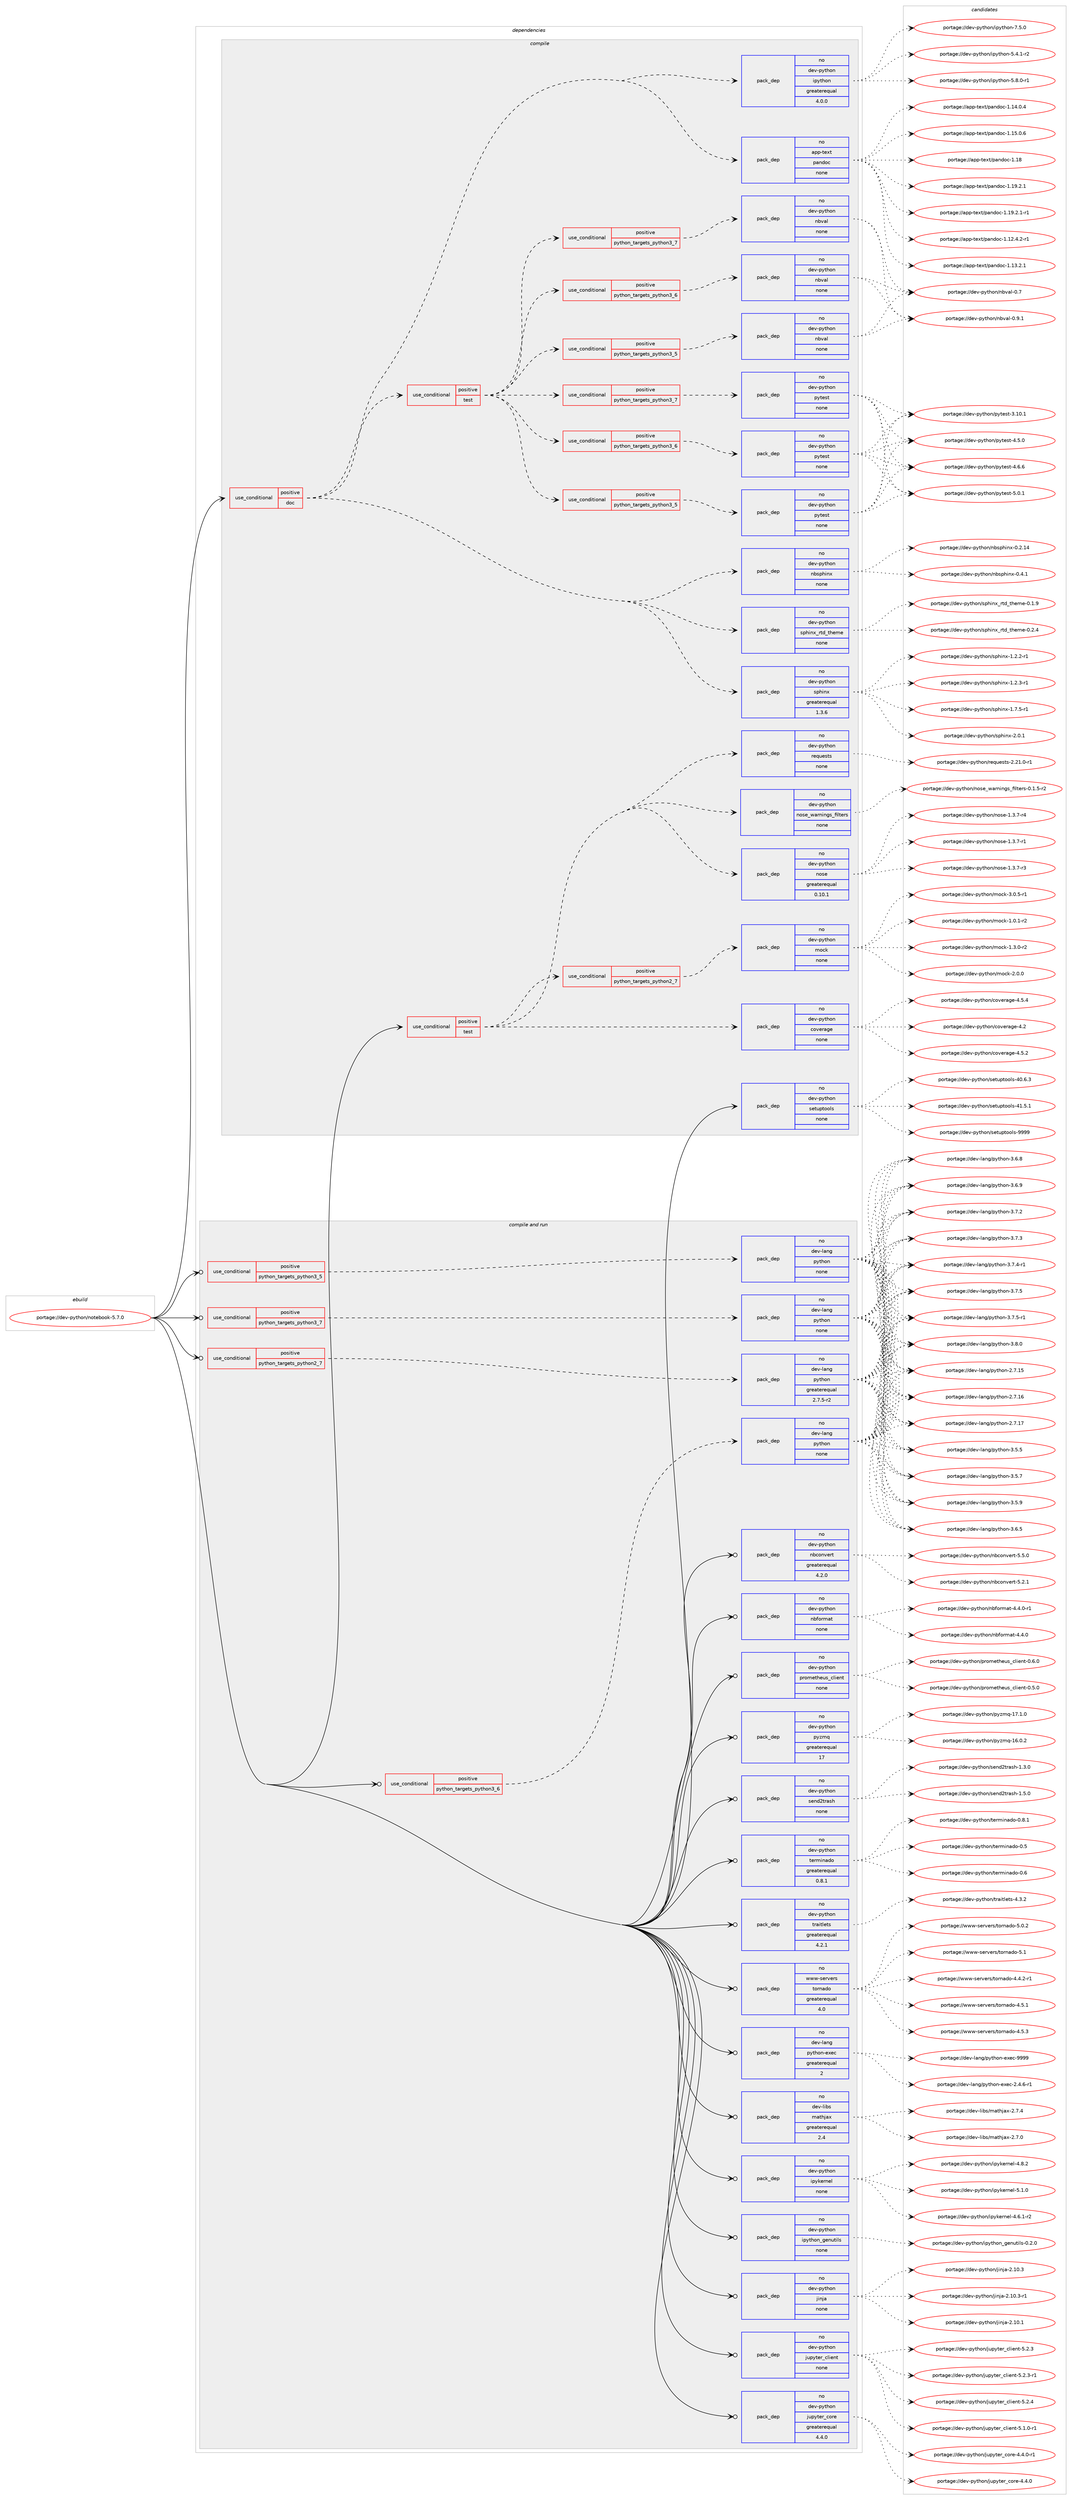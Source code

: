 digraph prolog {

# *************
# Graph options
# *************

newrank=true;
concentrate=true;
compound=true;
graph [rankdir=LR,fontname=Helvetica,fontsize=10,ranksep=1.5];#, ranksep=2.5, nodesep=0.2];
edge  [arrowhead=vee];
node  [fontname=Helvetica,fontsize=10];

# **********
# The ebuild
# **********

subgraph cluster_leftcol {
color=gray;
rank=same;
label=<<i>ebuild</i>>;
id [label="portage://dev-python/notebook-5.7.0", color=red, width=4, href="../dev-python/notebook-5.7.0.svg"];
}

# ****************
# The dependencies
# ****************

subgraph cluster_midcol {
color=gray;
label=<<i>dependencies</i>>;
subgraph cluster_compile {
fillcolor="#eeeeee";
style=filled;
label=<<i>compile</i>>;
subgraph cond32673 {
dependency152288 [label=<<TABLE BORDER="0" CELLBORDER="1" CELLSPACING="0" CELLPADDING="4"><TR><TD ROWSPAN="3" CELLPADDING="10">use_conditional</TD></TR><TR><TD>positive</TD></TR><TR><TD>doc</TD></TR></TABLE>>, shape=none, color=red];
subgraph pack116276 {
dependency152289 [label=<<TABLE BORDER="0" CELLBORDER="1" CELLSPACING="0" CELLPADDING="4" WIDTH="220"><TR><TD ROWSPAN="6" CELLPADDING="30">pack_dep</TD></TR><TR><TD WIDTH="110">no</TD></TR><TR><TD>app-text</TD></TR><TR><TD>pandoc</TD></TR><TR><TD>none</TD></TR><TR><TD></TD></TR></TABLE>>, shape=none, color=blue];
}
dependency152288:e -> dependency152289:w [weight=20,style="dashed",arrowhead="vee"];
subgraph pack116277 {
dependency152290 [label=<<TABLE BORDER="0" CELLBORDER="1" CELLSPACING="0" CELLPADDING="4" WIDTH="220"><TR><TD ROWSPAN="6" CELLPADDING="30">pack_dep</TD></TR><TR><TD WIDTH="110">no</TD></TR><TR><TD>dev-python</TD></TR><TR><TD>ipython</TD></TR><TR><TD>greaterequal</TD></TR><TR><TD>4.0.0</TD></TR></TABLE>>, shape=none, color=blue];
}
dependency152288:e -> dependency152290:w [weight=20,style="dashed",arrowhead="vee"];
subgraph pack116278 {
dependency152291 [label=<<TABLE BORDER="0" CELLBORDER="1" CELLSPACING="0" CELLPADDING="4" WIDTH="220"><TR><TD ROWSPAN="6" CELLPADDING="30">pack_dep</TD></TR><TR><TD WIDTH="110">no</TD></TR><TR><TD>dev-python</TD></TR><TR><TD>sphinx</TD></TR><TR><TD>greaterequal</TD></TR><TR><TD>1.3.6</TD></TR></TABLE>>, shape=none, color=blue];
}
dependency152288:e -> dependency152291:w [weight=20,style="dashed",arrowhead="vee"];
subgraph pack116279 {
dependency152292 [label=<<TABLE BORDER="0" CELLBORDER="1" CELLSPACING="0" CELLPADDING="4" WIDTH="220"><TR><TD ROWSPAN="6" CELLPADDING="30">pack_dep</TD></TR><TR><TD WIDTH="110">no</TD></TR><TR><TD>dev-python</TD></TR><TR><TD>sphinx_rtd_theme</TD></TR><TR><TD>none</TD></TR><TR><TD></TD></TR></TABLE>>, shape=none, color=blue];
}
dependency152288:e -> dependency152292:w [weight=20,style="dashed",arrowhead="vee"];
subgraph pack116280 {
dependency152293 [label=<<TABLE BORDER="0" CELLBORDER="1" CELLSPACING="0" CELLPADDING="4" WIDTH="220"><TR><TD ROWSPAN="6" CELLPADDING="30">pack_dep</TD></TR><TR><TD WIDTH="110">no</TD></TR><TR><TD>dev-python</TD></TR><TR><TD>nbsphinx</TD></TR><TR><TD>none</TD></TR><TR><TD></TD></TR></TABLE>>, shape=none, color=blue];
}
dependency152288:e -> dependency152293:w [weight=20,style="dashed",arrowhead="vee"];
subgraph cond32674 {
dependency152294 [label=<<TABLE BORDER="0" CELLBORDER="1" CELLSPACING="0" CELLPADDING="4"><TR><TD ROWSPAN="3" CELLPADDING="10">use_conditional</TD></TR><TR><TD>positive</TD></TR><TR><TD>test</TD></TR></TABLE>>, shape=none, color=red];
subgraph cond32675 {
dependency152295 [label=<<TABLE BORDER="0" CELLBORDER="1" CELLSPACING="0" CELLPADDING="4"><TR><TD ROWSPAN="3" CELLPADDING="10">use_conditional</TD></TR><TR><TD>positive</TD></TR><TR><TD>python_targets_python3_5</TD></TR></TABLE>>, shape=none, color=red];
subgraph pack116281 {
dependency152296 [label=<<TABLE BORDER="0" CELLBORDER="1" CELLSPACING="0" CELLPADDING="4" WIDTH="220"><TR><TD ROWSPAN="6" CELLPADDING="30">pack_dep</TD></TR><TR><TD WIDTH="110">no</TD></TR><TR><TD>dev-python</TD></TR><TR><TD>nbval</TD></TR><TR><TD>none</TD></TR><TR><TD></TD></TR></TABLE>>, shape=none, color=blue];
}
dependency152295:e -> dependency152296:w [weight=20,style="dashed",arrowhead="vee"];
}
dependency152294:e -> dependency152295:w [weight=20,style="dashed",arrowhead="vee"];
subgraph cond32676 {
dependency152297 [label=<<TABLE BORDER="0" CELLBORDER="1" CELLSPACING="0" CELLPADDING="4"><TR><TD ROWSPAN="3" CELLPADDING="10">use_conditional</TD></TR><TR><TD>positive</TD></TR><TR><TD>python_targets_python3_6</TD></TR></TABLE>>, shape=none, color=red];
subgraph pack116282 {
dependency152298 [label=<<TABLE BORDER="0" CELLBORDER="1" CELLSPACING="0" CELLPADDING="4" WIDTH="220"><TR><TD ROWSPAN="6" CELLPADDING="30">pack_dep</TD></TR><TR><TD WIDTH="110">no</TD></TR><TR><TD>dev-python</TD></TR><TR><TD>nbval</TD></TR><TR><TD>none</TD></TR><TR><TD></TD></TR></TABLE>>, shape=none, color=blue];
}
dependency152297:e -> dependency152298:w [weight=20,style="dashed",arrowhead="vee"];
}
dependency152294:e -> dependency152297:w [weight=20,style="dashed",arrowhead="vee"];
subgraph cond32677 {
dependency152299 [label=<<TABLE BORDER="0" CELLBORDER="1" CELLSPACING="0" CELLPADDING="4"><TR><TD ROWSPAN="3" CELLPADDING="10">use_conditional</TD></TR><TR><TD>positive</TD></TR><TR><TD>python_targets_python3_7</TD></TR></TABLE>>, shape=none, color=red];
subgraph pack116283 {
dependency152300 [label=<<TABLE BORDER="0" CELLBORDER="1" CELLSPACING="0" CELLPADDING="4" WIDTH="220"><TR><TD ROWSPAN="6" CELLPADDING="30">pack_dep</TD></TR><TR><TD WIDTH="110">no</TD></TR><TR><TD>dev-python</TD></TR><TR><TD>nbval</TD></TR><TR><TD>none</TD></TR><TR><TD></TD></TR></TABLE>>, shape=none, color=blue];
}
dependency152299:e -> dependency152300:w [weight=20,style="dashed",arrowhead="vee"];
}
dependency152294:e -> dependency152299:w [weight=20,style="dashed",arrowhead="vee"];
subgraph cond32678 {
dependency152301 [label=<<TABLE BORDER="0" CELLBORDER="1" CELLSPACING="0" CELLPADDING="4"><TR><TD ROWSPAN="3" CELLPADDING="10">use_conditional</TD></TR><TR><TD>positive</TD></TR><TR><TD>python_targets_python3_5</TD></TR></TABLE>>, shape=none, color=red];
subgraph pack116284 {
dependency152302 [label=<<TABLE BORDER="0" CELLBORDER="1" CELLSPACING="0" CELLPADDING="4" WIDTH="220"><TR><TD ROWSPAN="6" CELLPADDING="30">pack_dep</TD></TR><TR><TD WIDTH="110">no</TD></TR><TR><TD>dev-python</TD></TR><TR><TD>pytest</TD></TR><TR><TD>none</TD></TR><TR><TD></TD></TR></TABLE>>, shape=none, color=blue];
}
dependency152301:e -> dependency152302:w [weight=20,style="dashed",arrowhead="vee"];
}
dependency152294:e -> dependency152301:w [weight=20,style="dashed",arrowhead="vee"];
subgraph cond32679 {
dependency152303 [label=<<TABLE BORDER="0" CELLBORDER="1" CELLSPACING="0" CELLPADDING="4"><TR><TD ROWSPAN="3" CELLPADDING="10">use_conditional</TD></TR><TR><TD>positive</TD></TR><TR><TD>python_targets_python3_6</TD></TR></TABLE>>, shape=none, color=red];
subgraph pack116285 {
dependency152304 [label=<<TABLE BORDER="0" CELLBORDER="1" CELLSPACING="0" CELLPADDING="4" WIDTH="220"><TR><TD ROWSPAN="6" CELLPADDING="30">pack_dep</TD></TR><TR><TD WIDTH="110">no</TD></TR><TR><TD>dev-python</TD></TR><TR><TD>pytest</TD></TR><TR><TD>none</TD></TR><TR><TD></TD></TR></TABLE>>, shape=none, color=blue];
}
dependency152303:e -> dependency152304:w [weight=20,style="dashed",arrowhead="vee"];
}
dependency152294:e -> dependency152303:w [weight=20,style="dashed",arrowhead="vee"];
subgraph cond32680 {
dependency152305 [label=<<TABLE BORDER="0" CELLBORDER="1" CELLSPACING="0" CELLPADDING="4"><TR><TD ROWSPAN="3" CELLPADDING="10">use_conditional</TD></TR><TR><TD>positive</TD></TR><TR><TD>python_targets_python3_7</TD></TR></TABLE>>, shape=none, color=red];
subgraph pack116286 {
dependency152306 [label=<<TABLE BORDER="0" CELLBORDER="1" CELLSPACING="0" CELLPADDING="4" WIDTH="220"><TR><TD ROWSPAN="6" CELLPADDING="30">pack_dep</TD></TR><TR><TD WIDTH="110">no</TD></TR><TR><TD>dev-python</TD></TR><TR><TD>pytest</TD></TR><TR><TD>none</TD></TR><TR><TD></TD></TR></TABLE>>, shape=none, color=blue];
}
dependency152305:e -> dependency152306:w [weight=20,style="dashed",arrowhead="vee"];
}
dependency152294:e -> dependency152305:w [weight=20,style="dashed",arrowhead="vee"];
}
dependency152288:e -> dependency152294:w [weight=20,style="dashed",arrowhead="vee"];
}
id:e -> dependency152288:w [weight=20,style="solid",arrowhead="vee"];
subgraph cond32681 {
dependency152307 [label=<<TABLE BORDER="0" CELLBORDER="1" CELLSPACING="0" CELLPADDING="4"><TR><TD ROWSPAN="3" CELLPADDING="10">use_conditional</TD></TR><TR><TD>positive</TD></TR><TR><TD>test</TD></TR></TABLE>>, shape=none, color=red];
subgraph cond32682 {
dependency152308 [label=<<TABLE BORDER="0" CELLBORDER="1" CELLSPACING="0" CELLPADDING="4"><TR><TD ROWSPAN="3" CELLPADDING="10">use_conditional</TD></TR><TR><TD>positive</TD></TR><TR><TD>python_targets_python2_7</TD></TR></TABLE>>, shape=none, color=red];
subgraph pack116287 {
dependency152309 [label=<<TABLE BORDER="0" CELLBORDER="1" CELLSPACING="0" CELLPADDING="4" WIDTH="220"><TR><TD ROWSPAN="6" CELLPADDING="30">pack_dep</TD></TR><TR><TD WIDTH="110">no</TD></TR><TR><TD>dev-python</TD></TR><TR><TD>mock</TD></TR><TR><TD>none</TD></TR><TR><TD></TD></TR></TABLE>>, shape=none, color=blue];
}
dependency152308:e -> dependency152309:w [weight=20,style="dashed",arrowhead="vee"];
}
dependency152307:e -> dependency152308:w [weight=20,style="dashed",arrowhead="vee"];
subgraph pack116288 {
dependency152310 [label=<<TABLE BORDER="0" CELLBORDER="1" CELLSPACING="0" CELLPADDING="4" WIDTH="220"><TR><TD ROWSPAN="6" CELLPADDING="30">pack_dep</TD></TR><TR><TD WIDTH="110">no</TD></TR><TR><TD>dev-python</TD></TR><TR><TD>nose</TD></TR><TR><TD>greaterequal</TD></TR><TR><TD>0.10.1</TD></TR></TABLE>>, shape=none, color=blue];
}
dependency152307:e -> dependency152310:w [weight=20,style="dashed",arrowhead="vee"];
subgraph pack116289 {
dependency152311 [label=<<TABLE BORDER="0" CELLBORDER="1" CELLSPACING="0" CELLPADDING="4" WIDTH="220"><TR><TD ROWSPAN="6" CELLPADDING="30">pack_dep</TD></TR><TR><TD WIDTH="110">no</TD></TR><TR><TD>dev-python</TD></TR><TR><TD>nose_warnings_filters</TD></TR><TR><TD>none</TD></TR><TR><TD></TD></TR></TABLE>>, shape=none, color=blue];
}
dependency152307:e -> dependency152311:w [weight=20,style="dashed",arrowhead="vee"];
subgraph pack116290 {
dependency152312 [label=<<TABLE BORDER="0" CELLBORDER="1" CELLSPACING="0" CELLPADDING="4" WIDTH="220"><TR><TD ROWSPAN="6" CELLPADDING="30">pack_dep</TD></TR><TR><TD WIDTH="110">no</TD></TR><TR><TD>dev-python</TD></TR><TR><TD>requests</TD></TR><TR><TD>none</TD></TR><TR><TD></TD></TR></TABLE>>, shape=none, color=blue];
}
dependency152307:e -> dependency152312:w [weight=20,style="dashed",arrowhead="vee"];
subgraph pack116291 {
dependency152313 [label=<<TABLE BORDER="0" CELLBORDER="1" CELLSPACING="0" CELLPADDING="4" WIDTH="220"><TR><TD ROWSPAN="6" CELLPADDING="30">pack_dep</TD></TR><TR><TD WIDTH="110">no</TD></TR><TR><TD>dev-python</TD></TR><TR><TD>coverage</TD></TR><TR><TD>none</TD></TR><TR><TD></TD></TR></TABLE>>, shape=none, color=blue];
}
dependency152307:e -> dependency152313:w [weight=20,style="dashed",arrowhead="vee"];
}
id:e -> dependency152307:w [weight=20,style="solid",arrowhead="vee"];
subgraph pack116292 {
dependency152314 [label=<<TABLE BORDER="0" CELLBORDER="1" CELLSPACING="0" CELLPADDING="4" WIDTH="220"><TR><TD ROWSPAN="6" CELLPADDING="30">pack_dep</TD></TR><TR><TD WIDTH="110">no</TD></TR><TR><TD>dev-python</TD></TR><TR><TD>setuptools</TD></TR><TR><TD>none</TD></TR><TR><TD></TD></TR></TABLE>>, shape=none, color=blue];
}
id:e -> dependency152314:w [weight=20,style="solid",arrowhead="vee"];
}
subgraph cluster_compileandrun {
fillcolor="#eeeeee";
style=filled;
label=<<i>compile and run</i>>;
subgraph cond32683 {
dependency152315 [label=<<TABLE BORDER="0" CELLBORDER="1" CELLSPACING="0" CELLPADDING="4"><TR><TD ROWSPAN="3" CELLPADDING="10">use_conditional</TD></TR><TR><TD>positive</TD></TR><TR><TD>python_targets_python2_7</TD></TR></TABLE>>, shape=none, color=red];
subgraph pack116293 {
dependency152316 [label=<<TABLE BORDER="0" CELLBORDER="1" CELLSPACING="0" CELLPADDING="4" WIDTH="220"><TR><TD ROWSPAN="6" CELLPADDING="30">pack_dep</TD></TR><TR><TD WIDTH="110">no</TD></TR><TR><TD>dev-lang</TD></TR><TR><TD>python</TD></TR><TR><TD>greaterequal</TD></TR><TR><TD>2.7.5-r2</TD></TR></TABLE>>, shape=none, color=blue];
}
dependency152315:e -> dependency152316:w [weight=20,style="dashed",arrowhead="vee"];
}
id:e -> dependency152315:w [weight=20,style="solid",arrowhead="odotvee"];
subgraph cond32684 {
dependency152317 [label=<<TABLE BORDER="0" CELLBORDER="1" CELLSPACING="0" CELLPADDING="4"><TR><TD ROWSPAN="3" CELLPADDING="10">use_conditional</TD></TR><TR><TD>positive</TD></TR><TR><TD>python_targets_python3_5</TD></TR></TABLE>>, shape=none, color=red];
subgraph pack116294 {
dependency152318 [label=<<TABLE BORDER="0" CELLBORDER="1" CELLSPACING="0" CELLPADDING="4" WIDTH="220"><TR><TD ROWSPAN="6" CELLPADDING="30">pack_dep</TD></TR><TR><TD WIDTH="110">no</TD></TR><TR><TD>dev-lang</TD></TR><TR><TD>python</TD></TR><TR><TD>none</TD></TR><TR><TD></TD></TR></TABLE>>, shape=none, color=blue];
}
dependency152317:e -> dependency152318:w [weight=20,style="dashed",arrowhead="vee"];
}
id:e -> dependency152317:w [weight=20,style="solid",arrowhead="odotvee"];
subgraph cond32685 {
dependency152319 [label=<<TABLE BORDER="0" CELLBORDER="1" CELLSPACING="0" CELLPADDING="4"><TR><TD ROWSPAN="3" CELLPADDING="10">use_conditional</TD></TR><TR><TD>positive</TD></TR><TR><TD>python_targets_python3_6</TD></TR></TABLE>>, shape=none, color=red];
subgraph pack116295 {
dependency152320 [label=<<TABLE BORDER="0" CELLBORDER="1" CELLSPACING="0" CELLPADDING="4" WIDTH="220"><TR><TD ROWSPAN="6" CELLPADDING="30">pack_dep</TD></TR><TR><TD WIDTH="110">no</TD></TR><TR><TD>dev-lang</TD></TR><TR><TD>python</TD></TR><TR><TD>none</TD></TR><TR><TD></TD></TR></TABLE>>, shape=none, color=blue];
}
dependency152319:e -> dependency152320:w [weight=20,style="dashed",arrowhead="vee"];
}
id:e -> dependency152319:w [weight=20,style="solid",arrowhead="odotvee"];
subgraph cond32686 {
dependency152321 [label=<<TABLE BORDER="0" CELLBORDER="1" CELLSPACING="0" CELLPADDING="4"><TR><TD ROWSPAN="3" CELLPADDING="10">use_conditional</TD></TR><TR><TD>positive</TD></TR><TR><TD>python_targets_python3_7</TD></TR></TABLE>>, shape=none, color=red];
subgraph pack116296 {
dependency152322 [label=<<TABLE BORDER="0" CELLBORDER="1" CELLSPACING="0" CELLPADDING="4" WIDTH="220"><TR><TD ROWSPAN="6" CELLPADDING="30">pack_dep</TD></TR><TR><TD WIDTH="110">no</TD></TR><TR><TD>dev-lang</TD></TR><TR><TD>python</TD></TR><TR><TD>none</TD></TR><TR><TD></TD></TR></TABLE>>, shape=none, color=blue];
}
dependency152321:e -> dependency152322:w [weight=20,style="dashed",arrowhead="vee"];
}
id:e -> dependency152321:w [weight=20,style="solid",arrowhead="odotvee"];
subgraph pack116297 {
dependency152323 [label=<<TABLE BORDER="0" CELLBORDER="1" CELLSPACING="0" CELLPADDING="4" WIDTH="220"><TR><TD ROWSPAN="6" CELLPADDING="30">pack_dep</TD></TR><TR><TD WIDTH="110">no</TD></TR><TR><TD>dev-lang</TD></TR><TR><TD>python-exec</TD></TR><TR><TD>greaterequal</TD></TR><TR><TD>2</TD></TR></TABLE>>, shape=none, color=blue];
}
id:e -> dependency152323:w [weight=20,style="solid",arrowhead="odotvee"];
subgraph pack116298 {
dependency152324 [label=<<TABLE BORDER="0" CELLBORDER="1" CELLSPACING="0" CELLPADDING="4" WIDTH="220"><TR><TD ROWSPAN="6" CELLPADDING="30">pack_dep</TD></TR><TR><TD WIDTH="110">no</TD></TR><TR><TD>dev-libs</TD></TR><TR><TD>mathjax</TD></TR><TR><TD>greaterequal</TD></TR><TR><TD>2.4</TD></TR></TABLE>>, shape=none, color=blue];
}
id:e -> dependency152324:w [weight=20,style="solid",arrowhead="odotvee"];
subgraph pack116299 {
dependency152325 [label=<<TABLE BORDER="0" CELLBORDER="1" CELLSPACING="0" CELLPADDING="4" WIDTH="220"><TR><TD ROWSPAN="6" CELLPADDING="30">pack_dep</TD></TR><TR><TD WIDTH="110">no</TD></TR><TR><TD>dev-python</TD></TR><TR><TD>ipykernel</TD></TR><TR><TD>none</TD></TR><TR><TD></TD></TR></TABLE>>, shape=none, color=blue];
}
id:e -> dependency152325:w [weight=20,style="solid",arrowhead="odotvee"];
subgraph pack116300 {
dependency152326 [label=<<TABLE BORDER="0" CELLBORDER="1" CELLSPACING="0" CELLPADDING="4" WIDTH="220"><TR><TD ROWSPAN="6" CELLPADDING="30">pack_dep</TD></TR><TR><TD WIDTH="110">no</TD></TR><TR><TD>dev-python</TD></TR><TR><TD>ipython_genutils</TD></TR><TR><TD>none</TD></TR><TR><TD></TD></TR></TABLE>>, shape=none, color=blue];
}
id:e -> dependency152326:w [weight=20,style="solid",arrowhead="odotvee"];
subgraph pack116301 {
dependency152327 [label=<<TABLE BORDER="0" CELLBORDER="1" CELLSPACING="0" CELLPADDING="4" WIDTH="220"><TR><TD ROWSPAN="6" CELLPADDING="30">pack_dep</TD></TR><TR><TD WIDTH="110">no</TD></TR><TR><TD>dev-python</TD></TR><TR><TD>jinja</TD></TR><TR><TD>none</TD></TR><TR><TD></TD></TR></TABLE>>, shape=none, color=blue];
}
id:e -> dependency152327:w [weight=20,style="solid",arrowhead="odotvee"];
subgraph pack116302 {
dependency152328 [label=<<TABLE BORDER="0" CELLBORDER="1" CELLSPACING="0" CELLPADDING="4" WIDTH="220"><TR><TD ROWSPAN="6" CELLPADDING="30">pack_dep</TD></TR><TR><TD WIDTH="110">no</TD></TR><TR><TD>dev-python</TD></TR><TR><TD>jupyter_client</TD></TR><TR><TD>none</TD></TR><TR><TD></TD></TR></TABLE>>, shape=none, color=blue];
}
id:e -> dependency152328:w [weight=20,style="solid",arrowhead="odotvee"];
subgraph pack116303 {
dependency152329 [label=<<TABLE BORDER="0" CELLBORDER="1" CELLSPACING="0" CELLPADDING="4" WIDTH="220"><TR><TD ROWSPAN="6" CELLPADDING="30">pack_dep</TD></TR><TR><TD WIDTH="110">no</TD></TR><TR><TD>dev-python</TD></TR><TR><TD>jupyter_core</TD></TR><TR><TD>greaterequal</TD></TR><TR><TD>4.4.0</TD></TR></TABLE>>, shape=none, color=blue];
}
id:e -> dependency152329:w [weight=20,style="solid",arrowhead="odotvee"];
subgraph pack116304 {
dependency152330 [label=<<TABLE BORDER="0" CELLBORDER="1" CELLSPACING="0" CELLPADDING="4" WIDTH="220"><TR><TD ROWSPAN="6" CELLPADDING="30">pack_dep</TD></TR><TR><TD WIDTH="110">no</TD></TR><TR><TD>dev-python</TD></TR><TR><TD>nbconvert</TD></TR><TR><TD>greaterequal</TD></TR><TR><TD>4.2.0</TD></TR></TABLE>>, shape=none, color=blue];
}
id:e -> dependency152330:w [weight=20,style="solid",arrowhead="odotvee"];
subgraph pack116305 {
dependency152331 [label=<<TABLE BORDER="0" CELLBORDER="1" CELLSPACING="0" CELLPADDING="4" WIDTH="220"><TR><TD ROWSPAN="6" CELLPADDING="30">pack_dep</TD></TR><TR><TD WIDTH="110">no</TD></TR><TR><TD>dev-python</TD></TR><TR><TD>nbformat</TD></TR><TR><TD>none</TD></TR><TR><TD></TD></TR></TABLE>>, shape=none, color=blue];
}
id:e -> dependency152331:w [weight=20,style="solid",arrowhead="odotvee"];
subgraph pack116306 {
dependency152332 [label=<<TABLE BORDER="0" CELLBORDER="1" CELLSPACING="0" CELLPADDING="4" WIDTH="220"><TR><TD ROWSPAN="6" CELLPADDING="30">pack_dep</TD></TR><TR><TD WIDTH="110">no</TD></TR><TR><TD>dev-python</TD></TR><TR><TD>prometheus_client</TD></TR><TR><TD>none</TD></TR><TR><TD></TD></TR></TABLE>>, shape=none, color=blue];
}
id:e -> dependency152332:w [weight=20,style="solid",arrowhead="odotvee"];
subgraph pack116307 {
dependency152333 [label=<<TABLE BORDER="0" CELLBORDER="1" CELLSPACING="0" CELLPADDING="4" WIDTH="220"><TR><TD ROWSPAN="6" CELLPADDING="30">pack_dep</TD></TR><TR><TD WIDTH="110">no</TD></TR><TR><TD>dev-python</TD></TR><TR><TD>pyzmq</TD></TR><TR><TD>greaterequal</TD></TR><TR><TD>17</TD></TR></TABLE>>, shape=none, color=blue];
}
id:e -> dependency152333:w [weight=20,style="solid",arrowhead="odotvee"];
subgraph pack116308 {
dependency152334 [label=<<TABLE BORDER="0" CELLBORDER="1" CELLSPACING="0" CELLPADDING="4" WIDTH="220"><TR><TD ROWSPAN="6" CELLPADDING="30">pack_dep</TD></TR><TR><TD WIDTH="110">no</TD></TR><TR><TD>dev-python</TD></TR><TR><TD>send2trash</TD></TR><TR><TD>none</TD></TR><TR><TD></TD></TR></TABLE>>, shape=none, color=blue];
}
id:e -> dependency152334:w [weight=20,style="solid",arrowhead="odotvee"];
subgraph pack116309 {
dependency152335 [label=<<TABLE BORDER="0" CELLBORDER="1" CELLSPACING="0" CELLPADDING="4" WIDTH="220"><TR><TD ROWSPAN="6" CELLPADDING="30">pack_dep</TD></TR><TR><TD WIDTH="110">no</TD></TR><TR><TD>dev-python</TD></TR><TR><TD>terminado</TD></TR><TR><TD>greaterequal</TD></TR><TR><TD>0.8.1</TD></TR></TABLE>>, shape=none, color=blue];
}
id:e -> dependency152335:w [weight=20,style="solid",arrowhead="odotvee"];
subgraph pack116310 {
dependency152336 [label=<<TABLE BORDER="0" CELLBORDER="1" CELLSPACING="0" CELLPADDING="4" WIDTH="220"><TR><TD ROWSPAN="6" CELLPADDING="30">pack_dep</TD></TR><TR><TD WIDTH="110">no</TD></TR><TR><TD>dev-python</TD></TR><TR><TD>traitlets</TD></TR><TR><TD>greaterequal</TD></TR><TR><TD>4.2.1</TD></TR></TABLE>>, shape=none, color=blue];
}
id:e -> dependency152336:w [weight=20,style="solid",arrowhead="odotvee"];
subgraph pack116311 {
dependency152337 [label=<<TABLE BORDER="0" CELLBORDER="1" CELLSPACING="0" CELLPADDING="4" WIDTH="220"><TR><TD ROWSPAN="6" CELLPADDING="30">pack_dep</TD></TR><TR><TD WIDTH="110">no</TD></TR><TR><TD>www-servers</TD></TR><TR><TD>tornado</TD></TR><TR><TD>greaterequal</TD></TR><TR><TD>4.0</TD></TR></TABLE>>, shape=none, color=blue];
}
id:e -> dependency152337:w [weight=20,style="solid",arrowhead="odotvee"];
}
subgraph cluster_run {
fillcolor="#eeeeee";
style=filled;
label=<<i>run</i>>;
}
}

# **************
# The candidates
# **************

subgraph cluster_choices {
rank=same;
color=gray;
label=<<i>candidates</i>>;

subgraph choice116276 {
color=black;
nodesep=1;
choiceportage97112112451161011201164711297110100111994549464950465246504511449 [label="portage://app-text/pandoc-1.12.4.2-r1", color=red, width=4,href="../app-text/pandoc-1.12.4.2-r1.svg"];
choiceportage9711211245116101120116471129711010011199454946495146504649 [label="portage://app-text/pandoc-1.13.2.1", color=red, width=4,href="../app-text/pandoc-1.13.2.1.svg"];
choiceportage9711211245116101120116471129711010011199454946495246484652 [label="portage://app-text/pandoc-1.14.0.4", color=red, width=4,href="../app-text/pandoc-1.14.0.4.svg"];
choiceportage9711211245116101120116471129711010011199454946495346484654 [label="portage://app-text/pandoc-1.15.0.6", color=red, width=4,href="../app-text/pandoc-1.15.0.6.svg"];
choiceportage97112112451161011201164711297110100111994549464956 [label="portage://app-text/pandoc-1.18", color=red, width=4,href="../app-text/pandoc-1.18.svg"];
choiceportage9711211245116101120116471129711010011199454946495746504649 [label="portage://app-text/pandoc-1.19.2.1", color=red, width=4,href="../app-text/pandoc-1.19.2.1.svg"];
choiceportage97112112451161011201164711297110100111994549464957465046494511449 [label="portage://app-text/pandoc-1.19.2.1-r1", color=red, width=4,href="../app-text/pandoc-1.19.2.1-r1.svg"];
dependency152289:e -> choiceportage97112112451161011201164711297110100111994549464950465246504511449:w [style=dotted,weight="100"];
dependency152289:e -> choiceportage9711211245116101120116471129711010011199454946495146504649:w [style=dotted,weight="100"];
dependency152289:e -> choiceportage9711211245116101120116471129711010011199454946495246484652:w [style=dotted,weight="100"];
dependency152289:e -> choiceportage9711211245116101120116471129711010011199454946495346484654:w [style=dotted,weight="100"];
dependency152289:e -> choiceportage97112112451161011201164711297110100111994549464956:w [style=dotted,weight="100"];
dependency152289:e -> choiceportage9711211245116101120116471129711010011199454946495746504649:w [style=dotted,weight="100"];
dependency152289:e -> choiceportage97112112451161011201164711297110100111994549464957465046494511449:w [style=dotted,weight="100"];
}
subgraph choice116277 {
color=black;
nodesep=1;
choiceportage10010111845112121116104111110471051121211161041111104553465246494511450 [label="portage://dev-python/ipython-5.4.1-r2", color=red, width=4,href="../dev-python/ipython-5.4.1-r2.svg"];
choiceportage10010111845112121116104111110471051121211161041111104553465646484511449 [label="portage://dev-python/ipython-5.8.0-r1", color=red, width=4,href="../dev-python/ipython-5.8.0-r1.svg"];
choiceportage1001011184511212111610411111047105112121116104111110455546534648 [label="portage://dev-python/ipython-7.5.0", color=red, width=4,href="../dev-python/ipython-7.5.0.svg"];
dependency152290:e -> choiceportage10010111845112121116104111110471051121211161041111104553465246494511450:w [style=dotted,weight="100"];
dependency152290:e -> choiceportage10010111845112121116104111110471051121211161041111104553465646484511449:w [style=dotted,weight="100"];
dependency152290:e -> choiceportage1001011184511212111610411111047105112121116104111110455546534648:w [style=dotted,weight="100"];
}
subgraph choice116278 {
color=black;
nodesep=1;
choiceportage10010111845112121116104111110471151121041051101204549465046504511449 [label="portage://dev-python/sphinx-1.2.2-r1", color=red, width=4,href="../dev-python/sphinx-1.2.2-r1.svg"];
choiceportage10010111845112121116104111110471151121041051101204549465046514511449 [label="portage://dev-python/sphinx-1.2.3-r1", color=red, width=4,href="../dev-python/sphinx-1.2.3-r1.svg"];
choiceportage10010111845112121116104111110471151121041051101204549465546534511449 [label="portage://dev-python/sphinx-1.7.5-r1", color=red, width=4,href="../dev-python/sphinx-1.7.5-r1.svg"];
choiceportage1001011184511212111610411111047115112104105110120455046484649 [label="portage://dev-python/sphinx-2.0.1", color=red, width=4,href="../dev-python/sphinx-2.0.1.svg"];
dependency152291:e -> choiceportage10010111845112121116104111110471151121041051101204549465046504511449:w [style=dotted,weight="100"];
dependency152291:e -> choiceportage10010111845112121116104111110471151121041051101204549465046514511449:w [style=dotted,weight="100"];
dependency152291:e -> choiceportage10010111845112121116104111110471151121041051101204549465546534511449:w [style=dotted,weight="100"];
dependency152291:e -> choiceportage1001011184511212111610411111047115112104105110120455046484649:w [style=dotted,weight="100"];
}
subgraph choice116279 {
color=black;
nodesep=1;
choiceportage10010111845112121116104111110471151121041051101209511411610095116104101109101454846494657 [label="portage://dev-python/sphinx_rtd_theme-0.1.9", color=red, width=4,href="../dev-python/sphinx_rtd_theme-0.1.9.svg"];
choiceportage10010111845112121116104111110471151121041051101209511411610095116104101109101454846504652 [label="portage://dev-python/sphinx_rtd_theme-0.2.4", color=red, width=4,href="../dev-python/sphinx_rtd_theme-0.2.4.svg"];
dependency152292:e -> choiceportage10010111845112121116104111110471151121041051101209511411610095116104101109101454846494657:w [style=dotted,weight="100"];
dependency152292:e -> choiceportage10010111845112121116104111110471151121041051101209511411610095116104101109101454846504652:w [style=dotted,weight="100"];
}
subgraph choice116280 {
color=black;
nodesep=1;
choiceportage10010111845112121116104111110471109811511210410511012045484650464952 [label="portage://dev-python/nbsphinx-0.2.14", color=red, width=4,href="../dev-python/nbsphinx-0.2.14.svg"];
choiceportage100101118451121211161041111104711098115112104105110120454846524649 [label="portage://dev-python/nbsphinx-0.4.1", color=red, width=4,href="../dev-python/nbsphinx-0.4.1.svg"];
dependency152293:e -> choiceportage10010111845112121116104111110471109811511210410511012045484650464952:w [style=dotted,weight="100"];
dependency152293:e -> choiceportage100101118451121211161041111104711098115112104105110120454846524649:w [style=dotted,weight="100"];
}
subgraph choice116281 {
color=black;
nodesep=1;
choiceportage1001011184511212111610411111047110981189710845484655 [label="portage://dev-python/nbval-0.7", color=red, width=4,href="../dev-python/nbval-0.7.svg"];
choiceportage10010111845112121116104111110471109811897108454846574649 [label="portage://dev-python/nbval-0.9.1", color=red, width=4,href="../dev-python/nbval-0.9.1.svg"];
dependency152296:e -> choiceportage1001011184511212111610411111047110981189710845484655:w [style=dotted,weight="100"];
dependency152296:e -> choiceportage10010111845112121116104111110471109811897108454846574649:w [style=dotted,weight="100"];
}
subgraph choice116282 {
color=black;
nodesep=1;
choiceportage1001011184511212111610411111047110981189710845484655 [label="portage://dev-python/nbval-0.7", color=red, width=4,href="../dev-python/nbval-0.7.svg"];
choiceportage10010111845112121116104111110471109811897108454846574649 [label="portage://dev-python/nbval-0.9.1", color=red, width=4,href="../dev-python/nbval-0.9.1.svg"];
dependency152298:e -> choiceportage1001011184511212111610411111047110981189710845484655:w [style=dotted,weight="100"];
dependency152298:e -> choiceportage10010111845112121116104111110471109811897108454846574649:w [style=dotted,weight="100"];
}
subgraph choice116283 {
color=black;
nodesep=1;
choiceportage1001011184511212111610411111047110981189710845484655 [label="portage://dev-python/nbval-0.7", color=red, width=4,href="../dev-python/nbval-0.7.svg"];
choiceportage10010111845112121116104111110471109811897108454846574649 [label="portage://dev-python/nbval-0.9.1", color=red, width=4,href="../dev-python/nbval-0.9.1.svg"];
dependency152300:e -> choiceportage1001011184511212111610411111047110981189710845484655:w [style=dotted,weight="100"];
dependency152300:e -> choiceportage10010111845112121116104111110471109811897108454846574649:w [style=dotted,weight="100"];
}
subgraph choice116284 {
color=black;
nodesep=1;
choiceportage100101118451121211161041111104711212111610111511645514649484649 [label="portage://dev-python/pytest-3.10.1", color=red, width=4,href="../dev-python/pytest-3.10.1.svg"];
choiceportage1001011184511212111610411111047112121116101115116455246534648 [label="portage://dev-python/pytest-4.5.0", color=red, width=4,href="../dev-python/pytest-4.5.0.svg"];
choiceportage1001011184511212111610411111047112121116101115116455246544654 [label="portage://dev-python/pytest-4.6.6", color=red, width=4,href="../dev-python/pytest-4.6.6.svg"];
choiceportage1001011184511212111610411111047112121116101115116455346484649 [label="portage://dev-python/pytest-5.0.1", color=red, width=4,href="../dev-python/pytest-5.0.1.svg"];
dependency152302:e -> choiceportage100101118451121211161041111104711212111610111511645514649484649:w [style=dotted,weight="100"];
dependency152302:e -> choiceportage1001011184511212111610411111047112121116101115116455246534648:w [style=dotted,weight="100"];
dependency152302:e -> choiceportage1001011184511212111610411111047112121116101115116455246544654:w [style=dotted,weight="100"];
dependency152302:e -> choiceportage1001011184511212111610411111047112121116101115116455346484649:w [style=dotted,weight="100"];
}
subgraph choice116285 {
color=black;
nodesep=1;
choiceportage100101118451121211161041111104711212111610111511645514649484649 [label="portage://dev-python/pytest-3.10.1", color=red, width=4,href="../dev-python/pytest-3.10.1.svg"];
choiceportage1001011184511212111610411111047112121116101115116455246534648 [label="portage://dev-python/pytest-4.5.0", color=red, width=4,href="../dev-python/pytest-4.5.0.svg"];
choiceportage1001011184511212111610411111047112121116101115116455246544654 [label="portage://dev-python/pytest-4.6.6", color=red, width=4,href="../dev-python/pytest-4.6.6.svg"];
choiceportage1001011184511212111610411111047112121116101115116455346484649 [label="portage://dev-python/pytest-5.0.1", color=red, width=4,href="../dev-python/pytest-5.0.1.svg"];
dependency152304:e -> choiceportage100101118451121211161041111104711212111610111511645514649484649:w [style=dotted,weight="100"];
dependency152304:e -> choiceportage1001011184511212111610411111047112121116101115116455246534648:w [style=dotted,weight="100"];
dependency152304:e -> choiceportage1001011184511212111610411111047112121116101115116455246544654:w [style=dotted,weight="100"];
dependency152304:e -> choiceportage1001011184511212111610411111047112121116101115116455346484649:w [style=dotted,weight="100"];
}
subgraph choice116286 {
color=black;
nodesep=1;
choiceportage100101118451121211161041111104711212111610111511645514649484649 [label="portage://dev-python/pytest-3.10.1", color=red, width=4,href="../dev-python/pytest-3.10.1.svg"];
choiceportage1001011184511212111610411111047112121116101115116455246534648 [label="portage://dev-python/pytest-4.5.0", color=red, width=4,href="../dev-python/pytest-4.5.0.svg"];
choiceportage1001011184511212111610411111047112121116101115116455246544654 [label="portage://dev-python/pytest-4.6.6", color=red, width=4,href="../dev-python/pytest-4.6.6.svg"];
choiceportage1001011184511212111610411111047112121116101115116455346484649 [label="portage://dev-python/pytest-5.0.1", color=red, width=4,href="../dev-python/pytest-5.0.1.svg"];
dependency152306:e -> choiceportage100101118451121211161041111104711212111610111511645514649484649:w [style=dotted,weight="100"];
dependency152306:e -> choiceportage1001011184511212111610411111047112121116101115116455246534648:w [style=dotted,weight="100"];
dependency152306:e -> choiceportage1001011184511212111610411111047112121116101115116455246544654:w [style=dotted,weight="100"];
dependency152306:e -> choiceportage1001011184511212111610411111047112121116101115116455346484649:w [style=dotted,weight="100"];
}
subgraph choice116287 {
color=black;
nodesep=1;
choiceportage1001011184511212111610411111047109111991074549464846494511450 [label="portage://dev-python/mock-1.0.1-r2", color=red, width=4,href="../dev-python/mock-1.0.1-r2.svg"];
choiceportage1001011184511212111610411111047109111991074549465146484511450 [label="portage://dev-python/mock-1.3.0-r2", color=red, width=4,href="../dev-python/mock-1.3.0-r2.svg"];
choiceportage100101118451121211161041111104710911199107455046484648 [label="portage://dev-python/mock-2.0.0", color=red, width=4,href="../dev-python/mock-2.0.0.svg"];
choiceportage1001011184511212111610411111047109111991074551464846534511449 [label="portage://dev-python/mock-3.0.5-r1", color=red, width=4,href="../dev-python/mock-3.0.5-r1.svg"];
dependency152309:e -> choiceportage1001011184511212111610411111047109111991074549464846494511450:w [style=dotted,weight="100"];
dependency152309:e -> choiceportage1001011184511212111610411111047109111991074549465146484511450:w [style=dotted,weight="100"];
dependency152309:e -> choiceportage100101118451121211161041111104710911199107455046484648:w [style=dotted,weight="100"];
dependency152309:e -> choiceportage1001011184511212111610411111047109111991074551464846534511449:w [style=dotted,weight="100"];
}
subgraph choice116288 {
color=black;
nodesep=1;
choiceportage10010111845112121116104111110471101111151014549465146554511449 [label="portage://dev-python/nose-1.3.7-r1", color=red, width=4,href="../dev-python/nose-1.3.7-r1.svg"];
choiceportage10010111845112121116104111110471101111151014549465146554511451 [label="portage://dev-python/nose-1.3.7-r3", color=red, width=4,href="../dev-python/nose-1.3.7-r3.svg"];
choiceportage10010111845112121116104111110471101111151014549465146554511452 [label="portage://dev-python/nose-1.3.7-r4", color=red, width=4,href="../dev-python/nose-1.3.7-r4.svg"];
dependency152310:e -> choiceportage10010111845112121116104111110471101111151014549465146554511449:w [style=dotted,weight="100"];
dependency152310:e -> choiceportage10010111845112121116104111110471101111151014549465146554511451:w [style=dotted,weight="100"];
dependency152310:e -> choiceportage10010111845112121116104111110471101111151014549465146554511452:w [style=dotted,weight="100"];
}
subgraph choice116289 {
color=black;
nodesep=1;
choiceportage10010111845112121116104111110471101111151019511997114110105110103115951021051081161011141154548464946534511450 [label="portage://dev-python/nose_warnings_filters-0.1.5-r2", color=red, width=4,href="../dev-python/nose_warnings_filters-0.1.5-r2.svg"];
dependency152311:e -> choiceportage10010111845112121116104111110471101111151019511997114110105110103115951021051081161011141154548464946534511450:w [style=dotted,weight="100"];
}
subgraph choice116290 {
color=black;
nodesep=1;
choiceportage1001011184511212111610411111047114101113117101115116115455046504946484511449 [label="portage://dev-python/requests-2.21.0-r1", color=red, width=4,href="../dev-python/requests-2.21.0-r1.svg"];
dependency152312:e -> choiceportage1001011184511212111610411111047114101113117101115116115455046504946484511449:w [style=dotted,weight="100"];
}
subgraph choice116291 {
color=black;
nodesep=1;
choiceportage1001011184511212111610411111047991111181011149710310145524650 [label="portage://dev-python/coverage-4.2", color=red, width=4,href="../dev-python/coverage-4.2.svg"];
choiceportage10010111845112121116104111110479911111810111497103101455246534650 [label="portage://dev-python/coverage-4.5.2", color=red, width=4,href="../dev-python/coverage-4.5.2.svg"];
choiceportage10010111845112121116104111110479911111810111497103101455246534652 [label="portage://dev-python/coverage-4.5.4", color=red, width=4,href="../dev-python/coverage-4.5.4.svg"];
dependency152313:e -> choiceportage1001011184511212111610411111047991111181011149710310145524650:w [style=dotted,weight="100"];
dependency152313:e -> choiceportage10010111845112121116104111110479911111810111497103101455246534650:w [style=dotted,weight="100"];
dependency152313:e -> choiceportage10010111845112121116104111110479911111810111497103101455246534652:w [style=dotted,weight="100"];
}
subgraph choice116292 {
color=black;
nodesep=1;
choiceportage100101118451121211161041111104711510111611711211611111110811545524846544651 [label="portage://dev-python/setuptools-40.6.3", color=red, width=4,href="../dev-python/setuptools-40.6.3.svg"];
choiceportage100101118451121211161041111104711510111611711211611111110811545524946534649 [label="portage://dev-python/setuptools-41.5.1", color=red, width=4,href="../dev-python/setuptools-41.5.1.svg"];
choiceportage10010111845112121116104111110471151011161171121161111111081154557575757 [label="portage://dev-python/setuptools-9999", color=red, width=4,href="../dev-python/setuptools-9999.svg"];
dependency152314:e -> choiceportage100101118451121211161041111104711510111611711211611111110811545524846544651:w [style=dotted,weight="100"];
dependency152314:e -> choiceportage100101118451121211161041111104711510111611711211611111110811545524946534649:w [style=dotted,weight="100"];
dependency152314:e -> choiceportage10010111845112121116104111110471151011161171121161111111081154557575757:w [style=dotted,weight="100"];
}
subgraph choice116293 {
color=black;
nodesep=1;
choiceportage10010111845108971101034711212111610411111045504655464953 [label="portage://dev-lang/python-2.7.15", color=red, width=4,href="../dev-lang/python-2.7.15.svg"];
choiceportage10010111845108971101034711212111610411111045504655464954 [label="portage://dev-lang/python-2.7.16", color=red, width=4,href="../dev-lang/python-2.7.16.svg"];
choiceportage10010111845108971101034711212111610411111045504655464955 [label="portage://dev-lang/python-2.7.17", color=red, width=4,href="../dev-lang/python-2.7.17.svg"];
choiceportage100101118451089711010347112121116104111110455146534653 [label="portage://dev-lang/python-3.5.5", color=red, width=4,href="../dev-lang/python-3.5.5.svg"];
choiceportage100101118451089711010347112121116104111110455146534655 [label="portage://dev-lang/python-3.5.7", color=red, width=4,href="../dev-lang/python-3.5.7.svg"];
choiceportage100101118451089711010347112121116104111110455146534657 [label="portage://dev-lang/python-3.5.9", color=red, width=4,href="../dev-lang/python-3.5.9.svg"];
choiceportage100101118451089711010347112121116104111110455146544653 [label="portage://dev-lang/python-3.6.5", color=red, width=4,href="../dev-lang/python-3.6.5.svg"];
choiceportage100101118451089711010347112121116104111110455146544656 [label="portage://dev-lang/python-3.6.8", color=red, width=4,href="../dev-lang/python-3.6.8.svg"];
choiceportage100101118451089711010347112121116104111110455146544657 [label="portage://dev-lang/python-3.6.9", color=red, width=4,href="../dev-lang/python-3.6.9.svg"];
choiceportage100101118451089711010347112121116104111110455146554650 [label="portage://dev-lang/python-3.7.2", color=red, width=4,href="../dev-lang/python-3.7.2.svg"];
choiceportage100101118451089711010347112121116104111110455146554651 [label="portage://dev-lang/python-3.7.3", color=red, width=4,href="../dev-lang/python-3.7.3.svg"];
choiceportage1001011184510897110103471121211161041111104551465546524511449 [label="portage://dev-lang/python-3.7.4-r1", color=red, width=4,href="../dev-lang/python-3.7.4-r1.svg"];
choiceportage100101118451089711010347112121116104111110455146554653 [label="portage://dev-lang/python-3.7.5", color=red, width=4,href="../dev-lang/python-3.7.5.svg"];
choiceportage1001011184510897110103471121211161041111104551465546534511449 [label="portage://dev-lang/python-3.7.5-r1", color=red, width=4,href="../dev-lang/python-3.7.5-r1.svg"];
choiceportage100101118451089711010347112121116104111110455146564648 [label="portage://dev-lang/python-3.8.0", color=red, width=4,href="../dev-lang/python-3.8.0.svg"];
dependency152316:e -> choiceportage10010111845108971101034711212111610411111045504655464953:w [style=dotted,weight="100"];
dependency152316:e -> choiceportage10010111845108971101034711212111610411111045504655464954:w [style=dotted,weight="100"];
dependency152316:e -> choiceportage10010111845108971101034711212111610411111045504655464955:w [style=dotted,weight="100"];
dependency152316:e -> choiceportage100101118451089711010347112121116104111110455146534653:w [style=dotted,weight="100"];
dependency152316:e -> choiceportage100101118451089711010347112121116104111110455146534655:w [style=dotted,weight="100"];
dependency152316:e -> choiceportage100101118451089711010347112121116104111110455146534657:w [style=dotted,weight="100"];
dependency152316:e -> choiceportage100101118451089711010347112121116104111110455146544653:w [style=dotted,weight="100"];
dependency152316:e -> choiceportage100101118451089711010347112121116104111110455146544656:w [style=dotted,weight="100"];
dependency152316:e -> choiceportage100101118451089711010347112121116104111110455146544657:w [style=dotted,weight="100"];
dependency152316:e -> choiceportage100101118451089711010347112121116104111110455146554650:w [style=dotted,weight="100"];
dependency152316:e -> choiceportage100101118451089711010347112121116104111110455146554651:w [style=dotted,weight="100"];
dependency152316:e -> choiceportage1001011184510897110103471121211161041111104551465546524511449:w [style=dotted,weight="100"];
dependency152316:e -> choiceportage100101118451089711010347112121116104111110455146554653:w [style=dotted,weight="100"];
dependency152316:e -> choiceportage1001011184510897110103471121211161041111104551465546534511449:w [style=dotted,weight="100"];
dependency152316:e -> choiceportage100101118451089711010347112121116104111110455146564648:w [style=dotted,weight="100"];
}
subgraph choice116294 {
color=black;
nodesep=1;
choiceportage10010111845108971101034711212111610411111045504655464953 [label="portage://dev-lang/python-2.7.15", color=red, width=4,href="../dev-lang/python-2.7.15.svg"];
choiceportage10010111845108971101034711212111610411111045504655464954 [label="portage://dev-lang/python-2.7.16", color=red, width=4,href="../dev-lang/python-2.7.16.svg"];
choiceportage10010111845108971101034711212111610411111045504655464955 [label="portage://dev-lang/python-2.7.17", color=red, width=4,href="../dev-lang/python-2.7.17.svg"];
choiceportage100101118451089711010347112121116104111110455146534653 [label="portage://dev-lang/python-3.5.5", color=red, width=4,href="../dev-lang/python-3.5.5.svg"];
choiceportage100101118451089711010347112121116104111110455146534655 [label="portage://dev-lang/python-3.5.7", color=red, width=4,href="../dev-lang/python-3.5.7.svg"];
choiceportage100101118451089711010347112121116104111110455146534657 [label="portage://dev-lang/python-3.5.9", color=red, width=4,href="../dev-lang/python-3.5.9.svg"];
choiceportage100101118451089711010347112121116104111110455146544653 [label="portage://dev-lang/python-3.6.5", color=red, width=4,href="../dev-lang/python-3.6.5.svg"];
choiceportage100101118451089711010347112121116104111110455146544656 [label="portage://dev-lang/python-3.6.8", color=red, width=4,href="../dev-lang/python-3.6.8.svg"];
choiceportage100101118451089711010347112121116104111110455146544657 [label="portage://dev-lang/python-3.6.9", color=red, width=4,href="../dev-lang/python-3.6.9.svg"];
choiceportage100101118451089711010347112121116104111110455146554650 [label="portage://dev-lang/python-3.7.2", color=red, width=4,href="../dev-lang/python-3.7.2.svg"];
choiceportage100101118451089711010347112121116104111110455146554651 [label="portage://dev-lang/python-3.7.3", color=red, width=4,href="../dev-lang/python-3.7.3.svg"];
choiceportage1001011184510897110103471121211161041111104551465546524511449 [label="portage://dev-lang/python-3.7.4-r1", color=red, width=4,href="../dev-lang/python-3.7.4-r1.svg"];
choiceportage100101118451089711010347112121116104111110455146554653 [label="portage://dev-lang/python-3.7.5", color=red, width=4,href="../dev-lang/python-3.7.5.svg"];
choiceportage1001011184510897110103471121211161041111104551465546534511449 [label="portage://dev-lang/python-3.7.5-r1", color=red, width=4,href="../dev-lang/python-3.7.5-r1.svg"];
choiceportage100101118451089711010347112121116104111110455146564648 [label="portage://dev-lang/python-3.8.0", color=red, width=4,href="../dev-lang/python-3.8.0.svg"];
dependency152318:e -> choiceportage10010111845108971101034711212111610411111045504655464953:w [style=dotted,weight="100"];
dependency152318:e -> choiceportage10010111845108971101034711212111610411111045504655464954:w [style=dotted,weight="100"];
dependency152318:e -> choiceportage10010111845108971101034711212111610411111045504655464955:w [style=dotted,weight="100"];
dependency152318:e -> choiceportage100101118451089711010347112121116104111110455146534653:w [style=dotted,weight="100"];
dependency152318:e -> choiceportage100101118451089711010347112121116104111110455146534655:w [style=dotted,weight="100"];
dependency152318:e -> choiceportage100101118451089711010347112121116104111110455146534657:w [style=dotted,weight="100"];
dependency152318:e -> choiceportage100101118451089711010347112121116104111110455146544653:w [style=dotted,weight="100"];
dependency152318:e -> choiceportage100101118451089711010347112121116104111110455146544656:w [style=dotted,weight="100"];
dependency152318:e -> choiceportage100101118451089711010347112121116104111110455146544657:w [style=dotted,weight="100"];
dependency152318:e -> choiceportage100101118451089711010347112121116104111110455146554650:w [style=dotted,weight="100"];
dependency152318:e -> choiceportage100101118451089711010347112121116104111110455146554651:w [style=dotted,weight="100"];
dependency152318:e -> choiceportage1001011184510897110103471121211161041111104551465546524511449:w [style=dotted,weight="100"];
dependency152318:e -> choiceportage100101118451089711010347112121116104111110455146554653:w [style=dotted,weight="100"];
dependency152318:e -> choiceportage1001011184510897110103471121211161041111104551465546534511449:w [style=dotted,weight="100"];
dependency152318:e -> choiceportage100101118451089711010347112121116104111110455146564648:w [style=dotted,weight="100"];
}
subgraph choice116295 {
color=black;
nodesep=1;
choiceportage10010111845108971101034711212111610411111045504655464953 [label="portage://dev-lang/python-2.7.15", color=red, width=4,href="../dev-lang/python-2.7.15.svg"];
choiceportage10010111845108971101034711212111610411111045504655464954 [label="portage://dev-lang/python-2.7.16", color=red, width=4,href="../dev-lang/python-2.7.16.svg"];
choiceportage10010111845108971101034711212111610411111045504655464955 [label="portage://dev-lang/python-2.7.17", color=red, width=4,href="../dev-lang/python-2.7.17.svg"];
choiceportage100101118451089711010347112121116104111110455146534653 [label="portage://dev-lang/python-3.5.5", color=red, width=4,href="../dev-lang/python-3.5.5.svg"];
choiceportage100101118451089711010347112121116104111110455146534655 [label="portage://dev-lang/python-3.5.7", color=red, width=4,href="../dev-lang/python-3.5.7.svg"];
choiceportage100101118451089711010347112121116104111110455146534657 [label="portage://dev-lang/python-3.5.9", color=red, width=4,href="../dev-lang/python-3.5.9.svg"];
choiceportage100101118451089711010347112121116104111110455146544653 [label="portage://dev-lang/python-3.6.5", color=red, width=4,href="../dev-lang/python-3.6.5.svg"];
choiceportage100101118451089711010347112121116104111110455146544656 [label="portage://dev-lang/python-3.6.8", color=red, width=4,href="../dev-lang/python-3.6.8.svg"];
choiceportage100101118451089711010347112121116104111110455146544657 [label="portage://dev-lang/python-3.6.9", color=red, width=4,href="../dev-lang/python-3.6.9.svg"];
choiceportage100101118451089711010347112121116104111110455146554650 [label="portage://dev-lang/python-3.7.2", color=red, width=4,href="../dev-lang/python-3.7.2.svg"];
choiceportage100101118451089711010347112121116104111110455146554651 [label="portage://dev-lang/python-3.7.3", color=red, width=4,href="../dev-lang/python-3.7.3.svg"];
choiceportage1001011184510897110103471121211161041111104551465546524511449 [label="portage://dev-lang/python-3.7.4-r1", color=red, width=4,href="../dev-lang/python-3.7.4-r1.svg"];
choiceportage100101118451089711010347112121116104111110455146554653 [label="portage://dev-lang/python-3.7.5", color=red, width=4,href="../dev-lang/python-3.7.5.svg"];
choiceportage1001011184510897110103471121211161041111104551465546534511449 [label="portage://dev-lang/python-3.7.5-r1", color=red, width=4,href="../dev-lang/python-3.7.5-r1.svg"];
choiceportage100101118451089711010347112121116104111110455146564648 [label="portage://dev-lang/python-3.8.0", color=red, width=4,href="../dev-lang/python-3.8.0.svg"];
dependency152320:e -> choiceportage10010111845108971101034711212111610411111045504655464953:w [style=dotted,weight="100"];
dependency152320:e -> choiceportage10010111845108971101034711212111610411111045504655464954:w [style=dotted,weight="100"];
dependency152320:e -> choiceportage10010111845108971101034711212111610411111045504655464955:w [style=dotted,weight="100"];
dependency152320:e -> choiceportage100101118451089711010347112121116104111110455146534653:w [style=dotted,weight="100"];
dependency152320:e -> choiceportage100101118451089711010347112121116104111110455146534655:w [style=dotted,weight="100"];
dependency152320:e -> choiceportage100101118451089711010347112121116104111110455146534657:w [style=dotted,weight="100"];
dependency152320:e -> choiceportage100101118451089711010347112121116104111110455146544653:w [style=dotted,weight="100"];
dependency152320:e -> choiceportage100101118451089711010347112121116104111110455146544656:w [style=dotted,weight="100"];
dependency152320:e -> choiceportage100101118451089711010347112121116104111110455146544657:w [style=dotted,weight="100"];
dependency152320:e -> choiceportage100101118451089711010347112121116104111110455146554650:w [style=dotted,weight="100"];
dependency152320:e -> choiceportage100101118451089711010347112121116104111110455146554651:w [style=dotted,weight="100"];
dependency152320:e -> choiceportage1001011184510897110103471121211161041111104551465546524511449:w [style=dotted,weight="100"];
dependency152320:e -> choiceportage100101118451089711010347112121116104111110455146554653:w [style=dotted,weight="100"];
dependency152320:e -> choiceportage1001011184510897110103471121211161041111104551465546534511449:w [style=dotted,weight="100"];
dependency152320:e -> choiceportage100101118451089711010347112121116104111110455146564648:w [style=dotted,weight="100"];
}
subgraph choice116296 {
color=black;
nodesep=1;
choiceportage10010111845108971101034711212111610411111045504655464953 [label="portage://dev-lang/python-2.7.15", color=red, width=4,href="../dev-lang/python-2.7.15.svg"];
choiceportage10010111845108971101034711212111610411111045504655464954 [label="portage://dev-lang/python-2.7.16", color=red, width=4,href="../dev-lang/python-2.7.16.svg"];
choiceportage10010111845108971101034711212111610411111045504655464955 [label="portage://dev-lang/python-2.7.17", color=red, width=4,href="../dev-lang/python-2.7.17.svg"];
choiceportage100101118451089711010347112121116104111110455146534653 [label="portage://dev-lang/python-3.5.5", color=red, width=4,href="../dev-lang/python-3.5.5.svg"];
choiceportage100101118451089711010347112121116104111110455146534655 [label="portage://dev-lang/python-3.5.7", color=red, width=4,href="../dev-lang/python-3.5.7.svg"];
choiceportage100101118451089711010347112121116104111110455146534657 [label="portage://dev-lang/python-3.5.9", color=red, width=4,href="../dev-lang/python-3.5.9.svg"];
choiceportage100101118451089711010347112121116104111110455146544653 [label="portage://dev-lang/python-3.6.5", color=red, width=4,href="../dev-lang/python-3.6.5.svg"];
choiceportage100101118451089711010347112121116104111110455146544656 [label="portage://dev-lang/python-3.6.8", color=red, width=4,href="../dev-lang/python-3.6.8.svg"];
choiceportage100101118451089711010347112121116104111110455146544657 [label="portage://dev-lang/python-3.6.9", color=red, width=4,href="../dev-lang/python-3.6.9.svg"];
choiceportage100101118451089711010347112121116104111110455146554650 [label="portage://dev-lang/python-3.7.2", color=red, width=4,href="../dev-lang/python-3.7.2.svg"];
choiceportage100101118451089711010347112121116104111110455146554651 [label="portage://dev-lang/python-3.7.3", color=red, width=4,href="../dev-lang/python-3.7.3.svg"];
choiceportage1001011184510897110103471121211161041111104551465546524511449 [label="portage://dev-lang/python-3.7.4-r1", color=red, width=4,href="../dev-lang/python-3.7.4-r1.svg"];
choiceportage100101118451089711010347112121116104111110455146554653 [label="portage://dev-lang/python-3.7.5", color=red, width=4,href="../dev-lang/python-3.7.5.svg"];
choiceportage1001011184510897110103471121211161041111104551465546534511449 [label="portage://dev-lang/python-3.7.5-r1", color=red, width=4,href="../dev-lang/python-3.7.5-r1.svg"];
choiceportage100101118451089711010347112121116104111110455146564648 [label="portage://dev-lang/python-3.8.0", color=red, width=4,href="../dev-lang/python-3.8.0.svg"];
dependency152322:e -> choiceportage10010111845108971101034711212111610411111045504655464953:w [style=dotted,weight="100"];
dependency152322:e -> choiceportage10010111845108971101034711212111610411111045504655464954:w [style=dotted,weight="100"];
dependency152322:e -> choiceportage10010111845108971101034711212111610411111045504655464955:w [style=dotted,weight="100"];
dependency152322:e -> choiceportage100101118451089711010347112121116104111110455146534653:w [style=dotted,weight="100"];
dependency152322:e -> choiceportage100101118451089711010347112121116104111110455146534655:w [style=dotted,weight="100"];
dependency152322:e -> choiceportage100101118451089711010347112121116104111110455146534657:w [style=dotted,weight="100"];
dependency152322:e -> choiceportage100101118451089711010347112121116104111110455146544653:w [style=dotted,weight="100"];
dependency152322:e -> choiceportage100101118451089711010347112121116104111110455146544656:w [style=dotted,weight="100"];
dependency152322:e -> choiceportage100101118451089711010347112121116104111110455146544657:w [style=dotted,weight="100"];
dependency152322:e -> choiceportage100101118451089711010347112121116104111110455146554650:w [style=dotted,weight="100"];
dependency152322:e -> choiceportage100101118451089711010347112121116104111110455146554651:w [style=dotted,weight="100"];
dependency152322:e -> choiceportage1001011184510897110103471121211161041111104551465546524511449:w [style=dotted,weight="100"];
dependency152322:e -> choiceportage100101118451089711010347112121116104111110455146554653:w [style=dotted,weight="100"];
dependency152322:e -> choiceportage1001011184510897110103471121211161041111104551465546534511449:w [style=dotted,weight="100"];
dependency152322:e -> choiceportage100101118451089711010347112121116104111110455146564648:w [style=dotted,weight="100"];
}
subgraph choice116297 {
color=black;
nodesep=1;
choiceportage10010111845108971101034711212111610411111045101120101994550465246544511449 [label="portage://dev-lang/python-exec-2.4.6-r1", color=red, width=4,href="../dev-lang/python-exec-2.4.6-r1.svg"];
choiceportage10010111845108971101034711212111610411111045101120101994557575757 [label="portage://dev-lang/python-exec-9999", color=red, width=4,href="../dev-lang/python-exec-9999.svg"];
dependency152323:e -> choiceportage10010111845108971101034711212111610411111045101120101994550465246544511449:w [style=dotted,weight="100"];
dependency152323:e -> choiceportage10010111845108971101034711212111610411111045101120101994557575757:w [style=dotted,weight="100"];
}
subgraph choice116298 {
color=black;
nodesep=1;
choiceportage1001011184510810598115471099711610410697120455046554648 [label="portage://dev-libs/mathjax-2.7.0", color=red, width=4,href="../dev-libs/mathjax-2.7.0.svg"];
choiceportage1001011184510810598115471099711610410697120455046554652 [label="portage://dev-libs/mathjax-2.7.4", color=red, width=4,href="../dev-libs/mathjax-2.7.4.svg"];
dependency152324:e -> choiceportage1001011184510810598115471099711610410697120455046554648:w [style=dotted,weight="100"];
dependency152324:e -> choiceportage1001011184510810598115471099711610410697120455046554652:w [style=dotted,weight="100"];
}
subgraph choice116299 {
color=black;
nodesep=1;
choiceportage10010111845112121116104111110471051121211071011141101011084552465446494511450 [label="portage://dev-python/ipykernel-4.6.1-r2", color=red, width=4,href="../dev-python/ipykernel-4.6.1-r2.svg"];
choiceportage1001011184511212111610411111047105112121107101114110101108455246564650 [label="portage://dev-python/ipykernel-4.8.2", color=red, width=4,href="../dev-python/ipykernel-4.8.2.svg"];
choiceportage1001011184511212111610411111047105112121107101114110101108455346494648 [label="portage://dev-python/ipykernel-5.1.0", color=red, width=4,href="../dev-python/ipykernel-5.1.0.svg"];
dependency152325:e -> choiceportage10010111845112121116104111110471051121211071011141101011084552465446494511450:w [style=dotted,weight="100"];
dependency152325:e -> choiceportage1001011184511212111610411111047105112121107101114110101108455246564650:w [style=dotted,weight="100"];
dependency152325:e -> choiceportage1001011184511212111610411111047105112121107101114110101108455346494648:w [style=dotted,weight="100"];
}
subgraph choice116300 {
color=black;
nodesep=1;
choiceportage100101118451121211161041111104710511212111610411111095103101110117116105108115454846504648 [label="portage://dev-python/ipython_genutils-0.2.0", color=red, width=4,href="../dev-python/ipython_genutils-0.2.0.svg"];
dependency152326:e -> choiceportage100101118451121211161041111104710511212111610411111095103101110117116105108115454846504648:w [style=dotted,weight="100"];
}
subgraph choice116301 {
color=black;
nodesep=1;
choiceportage10010111845112121116104111110471061051101069745504649484649 [label="portage://dev-python/jinja-2.10.1", color=red, width=4,href="../dev-python/jinja-2.10.1.svg"];
choiceportage10010111845112121116104111110471061051101069745504649484651 [label="portage://dev-python/jinja-2.10.3", color=red, width=4,href="../dev-python/jinja-2.10.3.svg"];
choiceportage100101118451121211161041111104710610511010697455046494846514511449 [label="portage://dev-python/jinja-2.10.3-r1", color=red, width=4,href="../dev-python/jinja-2.10.3-r1.svg"];
dependency152327:e -> choiceportage10010111845112121116104111110471061051101069745504649484649:w [style=dotted,weight="100"];
dependency152327:e -> choiceportage10010111845112121116104111110471061051101069745504649484651:w [style=dotted,weight="100"];
dependency152327:e -> choiceportage100101118451121211161041111104710610511010697455046494846514511449:w [style=dotted,weight="100"];
}
subgraph choice116302 {
color=black;
nodesep=1;
choiceportage100101118451121211161041111104710611711212111610111495991081051011101164553464946484511449 [label="portage://dev-python/jupyter_client-5.1.0-r1", color=red, width=4,href="../dev-python/jupyter_client-5.1.0-r1.svg"];
choiceportage10010111845112121116104111110471061171121211161011149599108105101110116455346504651 [label="portage://dev-python/jupyter_client-5.2.3", color=red, width=4,href="../dev-python/jupyter_client-5.2.3.svg"];
choiceportage100101118451121211161041111104710611711212111610111495991081051011101164553465046514511449 [label="portage://dev-python/jupyter_client-5.2.3-r1", color=red, width=4,href="../dev-python/jupyter_client-5.2.3-r1.svg"];
choiceportage10010111845112121116104111110471061171121211161011149599108105101110116455346504652 [label="portage://dev-python/jupyter_client-5.2.4", color=red, width=4,href="../dev-python/jupyter_client-5.2.4.svg"];
dependency152328:e -> choiceportage100101118451121211161041111104710611711212111610111495991081051011101164553464946484511449:w [style=dotted,weight="100"];
dependency152328:e -> choiceportage10010111845112121116104111110471061171121211161011149599108105101110116455346504651:w [style=dotted,weight="100"];
dependency152328:e -> choiceportage100101118451121211161041111104710611711212111610111495991081051011101164553465046514511449:w [style=dotted,weight="100"];
dependency152328:e -> choiceportage10010111845112121116104111110471061171121211161011149599108105101110116455346504652:w [style=dotted,weight="100"];
}
subgraph choice116303 {
color=black;
nodesep=1;
choiceportage10010111845112121116104111110471061171121211161011149599111114101455246524648 [label="portage://dev-python/jupyter_core-4.4.0", color=red, width=4,href="../dev-python/jupyter_core-4.4.0.svg"];
choiceportage100101118451121211161041111104710611711212111610111495991111141014552465246484511449 [label="portage://dev-python/jupyter_core-4.4.0-r1", color=red, width=4,href="../dev-python/jupyter_core-4.4.0-r1.svg"];
dependency152329:e -> choiceportage10010111845112121116104111110471061171121211161011149599111114101455246524648:w [style=dotted,weight="100"];
dependency152329:e -> choiceportage100101118451121211161041111104710611711212111610111495991111141014552465246484511449:w [style=dotted,weight="100"];
}
subgraph choice116304 {
color=black;
nodesep=1;
choiceportage10010111845112121116104111110471109899111110118101114116455346504649 [label="portage://dev-python/nbconvert-5.2.1", color=red, width=4,href="../dev-python/nbconvert-5.2.1.svg"];
choiceportage10010111845112121116104111110471109899111110118101114116455346534648 [label="portage://dev-python/nbconvert-5.5.0", color=red, width=4,href="../dev-python/nbconvert-5.5.0.svg"];
dependency152330:e -> choiceportage10010111845112121116104111110471109899111110118101114116455346504649:w [style=dotted,weight="100"];
dependency152330:e -> choiceportage10010111845112121116104111110471109899111110118101114116455346534648:w [style=dotted,weight="100"];
}
subgraph choice116305 {
color=black;
nodesep=1;
choiceportage10010111845112121116104111110471109810211111410997116455246524648 [label="portage://dev-python/nbformat-4.4.0", color=red, width=4,href="../dev-python/nbformat-4.4.0.svg"];
choiceportage100101118451121211161041111104711098102111114109971164552465246484511449 [label="portage://dev-python/nbformat-4.4.0-r1", color=red, width=4,href="../dev-python/nbformat-4.4.0-r1.svg"];
dependency152331:e -> choiceportage10010111845112121116104111110471109810211111410997116455246524648:w [style=dotted,weight="100"];
dependency152331:e -> choiceportage100101118451121211161041111104711098102111114109971164552465246484511449:w [style=dotted,weight="100"];
}
subgraph choice116306 {
color=black;
nodesep=1;
choiceportage10010111845112121116104111110471121141111091011161041011171159599108105101110116454846534648 [label="portage://dev-python/prometheus_client-0.5.0", color=red, width=4,href="../dev-python/prometheus_client-0.5.0.svg"];
choiceportage10010111845112121116104111110471121141111091011161041011171159599108105101110116454846544648 [label="portage://dev-python/prometheus_client-0.6.0", color=red, width=4,href="../dev-python/prometheus_client-0.6.0.svg"];
dependency152332:e -> choiceportage10010111845112121116104111110471121141111091011161041011171159599108105101110116454846534648:w [style=dotted,weight="100"];
dependency152332:e -> choiceportage10010111845112121116104111110471121141111091011161041011171159599108105101110116454846544648:w [style=dotted,weight="100"];
}
subgraph choice116307 {
color=black;
nodesep=1;
choiceportage100101118451121211161041111104711212112210911345495446484650 [label="portage://dev-python/pyzmq-16.0.2", color=red, width=4,href="../dev-python/pyzmq-16.0.2.svg"];
choiceportage100101118451121211161041111104711212112210911345495546494648 [label="portage://dev-python/pyzmq-17.1.0", color=red, width=4,href="../dev-python/pyzmq-17.1.0.svg"];
dependency152333:e -> choiceportage100101118451121211161041111104711212112210911345495446484650:w [style=dotted,weight="100"];
dependency152333:e -> choiceportage100101118451121211161041111104711212112210911345495546494648:w [style=dotted,weight="100"];
}
subgraph choice116308 {
color=black;
nodesep=1;
choiceportage10010111845112121116104111110471151011101005011611497115104454946514648 [label="portage://dev-python/send2trash-1.3.0", color=red, width=4,href="../dev-python/send2trash-1.3.0.svg"];
choiceportage10010111845112121116104111110471151011101005011611497115104454946534648 [label="portage://dev-python/send2trash-1.5.0", color=red, width=4,href="../dev-python/send2trash-1.5.0.svg"];
dependency152334:e -> choiceportage10010111845112121116104111110471151011101005011611497115104454946514648:w [style=dotted,weight="100"];
dependency152334:e -> choiceportage10010111845112121116104111110471151011101005011611497115104454946534648:w [style=dotted,weight="100"];
}
subgraph choice116309 {
color=black;
nodesep=1;
choiceportage10010111845112121116104111110471161011141091051109710011145484653 [label="portage://dev-python/terminado-0.5", color=red, width=4,href="../dev-python/terminado-0.5.svg"];
choiceportage10010111845112121116104111110471161011141091051109710011145484654 [label="portage://dev-python/terminado-0.6", color=red, width=4,href="../dev-python/terminado-0.6.svg"];
choiceportage100101118451121211161041111104711610111410910511097100111454846564649 [label="portage://dev-python/terminado-0.8.1", color=red, width=4,href="../dev-python/terminado-0.8.1.svg"];
dependency152335:e -> choiceportage10010111845112121116104111110471161011141091051109710011145484653:w [style=dotted,weight="100"];
dependency152335:e -> choiceportage10010111845112121116104111110471161011141091051109710011145484654:w [style=dotted,weight="100"];
dependency152335:e -> choiceportage100101118451121211161041111104711610111410910511097100111454846564649:w [style=dotted,weight="100"];
}
subgraph choice116310 {
color=black;
nodesep=1;
choiceportage100101118451121211161041111104711611497105116108101116115455246514650 [label="portage://dev-python/traitlets-4.3.2", color=red, width=4,href="../dev-python/traitlets-4.3.2.svg"];
dependency152336:e -> choiceportage100101118451121211161041111104711611497105116108101116115455246514650:w [style=dotted,weight="100"];
}
subgraph choice116311 {
color=black;
nodesep=1;
choiceportage1191191194511510111411810111411547116111114110971001114552465246504511449 [label="portage://www-servers/tornado-4.4.2-r1", color=red, width=4,href="../www-servers/tornado-4.4.2-r1.svg"];
choiceportage119119119451151011141181011141154711611111411097100111455246534649 [label="portage://www-servers/tornado-4.5.1", color=red, width=4,href="../www-servers/tornado-4.5.1.svg"];
choiceportage119119119451151011141181011141154711611111411097100111455246534651 [label="portage://www-servers/tornado-4.5.3", color=red, width=4,href="../www-servers/tornado-4.5.3.svg"];
choiceportage119119119451151011141181011141154711611111411097100111455346484650 [label="portage://www-servers/tornado-5.0.2", color=red, width=4,href="../www-servers/tornado-5.0.2.svg"];
choiceportage11911911945115101114118101114115471161111141109710011145534649 [label="portage://www-servers/tornado-5.1", color=red, width=4,href="../www-servers/tornado-5.1.svg"];
dependency152337:e -> choiceportage1191191194511510111411810111411547116111114110971001114552465246504511449:w [style=dotted,weight="100"];
dependency152337:e -> choiceportage119119119451151011141181011141154711611111411097100111455246534649:w [style=dotted,weight="100"];
dependency152337:e -> choiceportage119119119451151011141181011141154711611111411097100111455246534651:w [style=dotted,weight="100"];
dependency152337:e -> choiceportage119119119451151011141181011141154711611111411097100111455346484650:w [style=dotted,weight="100"];
dependency152337:e -> choiceportage11911911945115101114118101114115471161111141109710011145534649:w [style=dotted,weight="100"];
}
}

}
